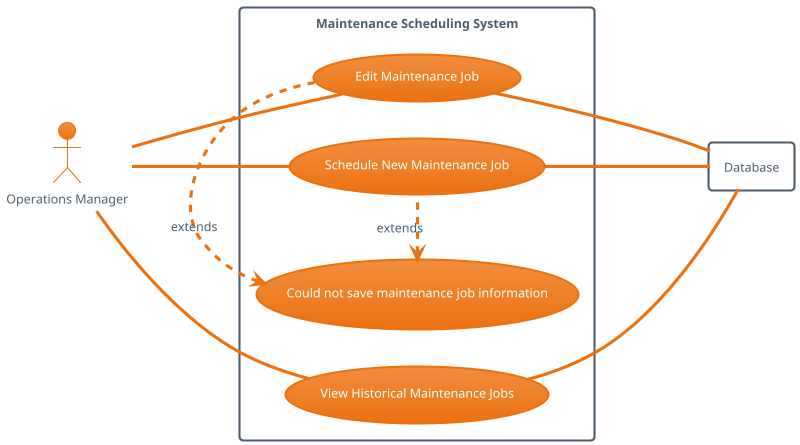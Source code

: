 @startuml
!theme aws-orange
left to right direction

actor Manager as "Operations Manager"

rectangle Database

rectangle "Maintenance Scheduling System" {

    usecase UC1 as "View Historical Maintenance Jobs"
    usecase UC2 as "Edit Maintenance Job"
    usecase UC3 as "Schedule New Maintenance Job"

    usecase UC4 as "Could not save maintenance job information"

    Manager -- UC1
    Manager -- UC2
    Manager -- UC3

    UC1 --- Database
    UC2 --- Database
    UC3 --- Database

    UC4 <. UC2 : extends
    UC4 <. UC3 : extends
}
@enduml
